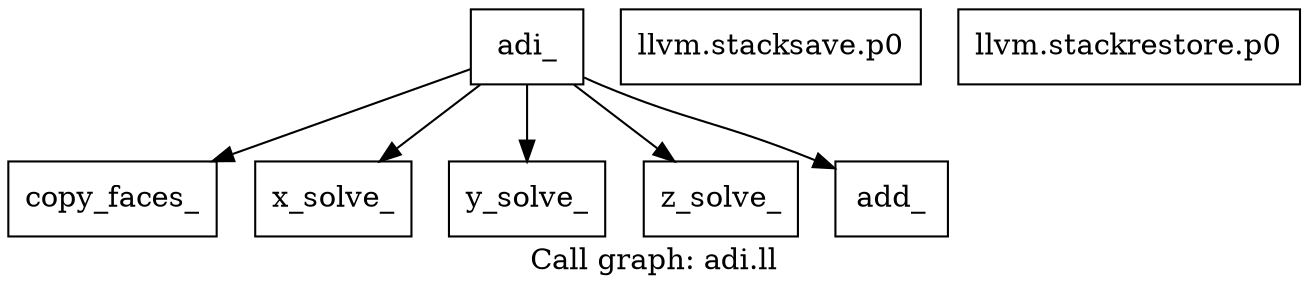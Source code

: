 digraph "Call graph: adi.ll" {
	label="Call graph: adi.ll";

	Node0x564e6f1d5ec0 [shape=record,label="{adi_}"];
	Node0x564e6f1d5ec0 -> Node0x564e6f1d5f70;
	Node0x564e6f1d5ec0 -> Node0x564e6f1d6430;
	Node0x564e6f1d5ec0 -> Node0x564e6f1d64b0;
	Node0x564e6f1d5ec0 -> Node0x564e6f1d6530;
	Node0x564e6f1d5ec0 -> Node0x564e6f1d65b0;
	Node0x564e6f1d5f70 [shape=record,label="{copy_faces_}"];
	Node0x564e6f1d6430 [shape=record,label="{x_solve_}"];
	Node0x564e6f1d64b0 [shape=record,label="{y_solve_}"];
	Node0x564e6f1d6530 [shape=record,label="{z_solve_}"];
	Node0x564e6f1d65b0 [shape=record,label="{add_}"];
	Node0x564e6f1d6960 [shape=record,label="{llvm.stacksave.p0}"];
	Node0x564e6f1d69e0 [shape=record,label="{llvm.stackrestore.p0}"];
}
